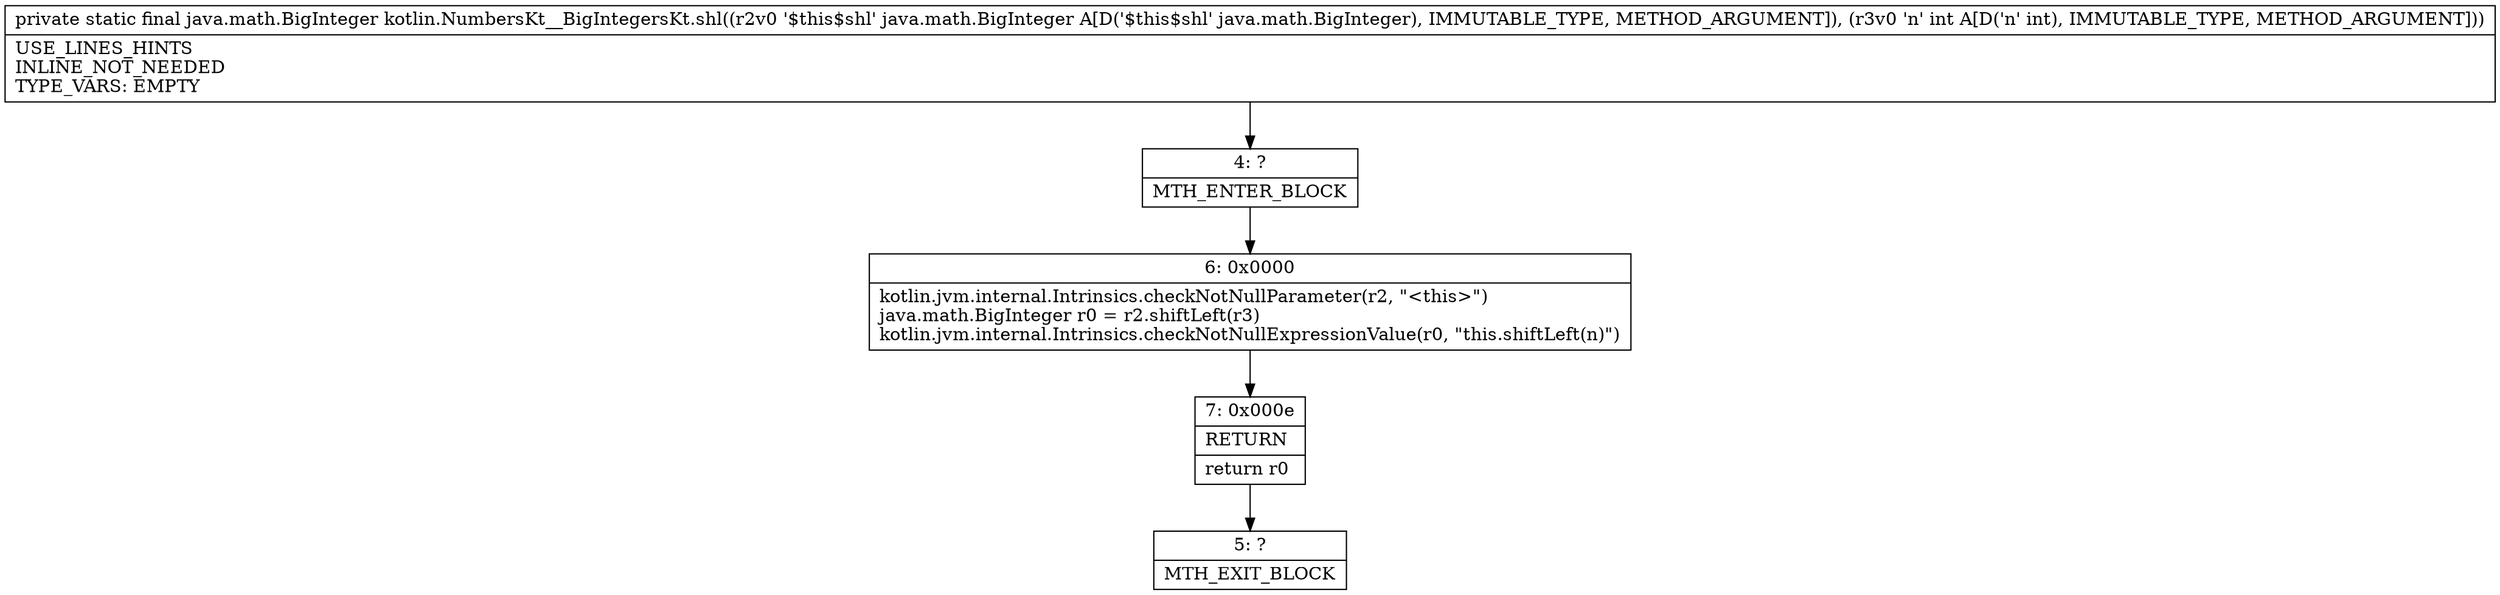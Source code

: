 digraph "CFG forkotlin.NumbersKt__BigIntegersKt.shl(Ljava\/math\/BigInteger;I)Ljava\/math\/BigInteger;" {
Node_4 [shape=record,label="{4\:\ ?|MTH_ENTER_BLOCK\l}"];
Node_6 [shape=record,label="{6\:\ 0x0000|kotlin.jvm.internal.Intrinsics.checkNotNullParameter(r2, \"\<this\>\")\ljava.math.BigInteger r0 = r2.shiftLeft(r3)\lkotlin.jvm.internal.Intrinsics.checkNotNullExpressionValue(r0, \"this.shiftLeft(n)\")\l}"];
Node_7 [shape=record,label="{7\:\ 0x000e|RETURN\l|return r0\l}"];
Node_5 [shape=record,label="{5\:\ ?|MTH_EXIT_BLOCK\l}"];
MethodNode[shape=record,label="{private static final java.math.BigInteger kotlin.NumbersKt__BigIntegersKt.shl((r2v0 '$this$shl' java.math.BigInteger A[D('$this$shl' java.math.BigInteger), IMMUTABLE_TYPE, METHOD_ARGUMENT]), (r3v0 'n' int A[D('n' int), IMMUTABLE_TYPE, METHOD_ARGUMENT]))  | USE_LINES_HINTS\lINLINE_NOT_NEEDED\lTYPE_VARS: EMPTY\l}"];
MethodNode -> Node_4;Node_4 -> Node_6;
Node_6 -> Node_7;
Node_7 -> Node_5;
}

